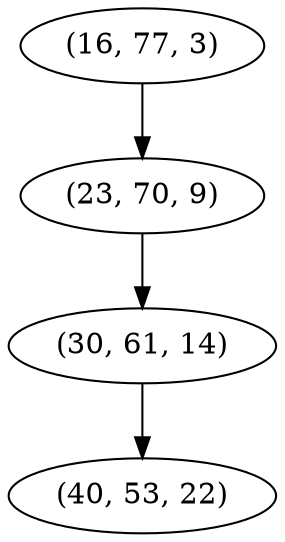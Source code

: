 digraph tree {
    "(16, 77, 3)";
    "(23, 70, 9)";
    "(30, 61, 14)";
    "(40, 53, 22)";
    "(16, 77, 3)" -> "(23, 70, 9)";
    "(23, 70, 9)" -> "(30, 61, 14)";
    "(30, 61, 14)" -> "(40, 53, 22)";
}
